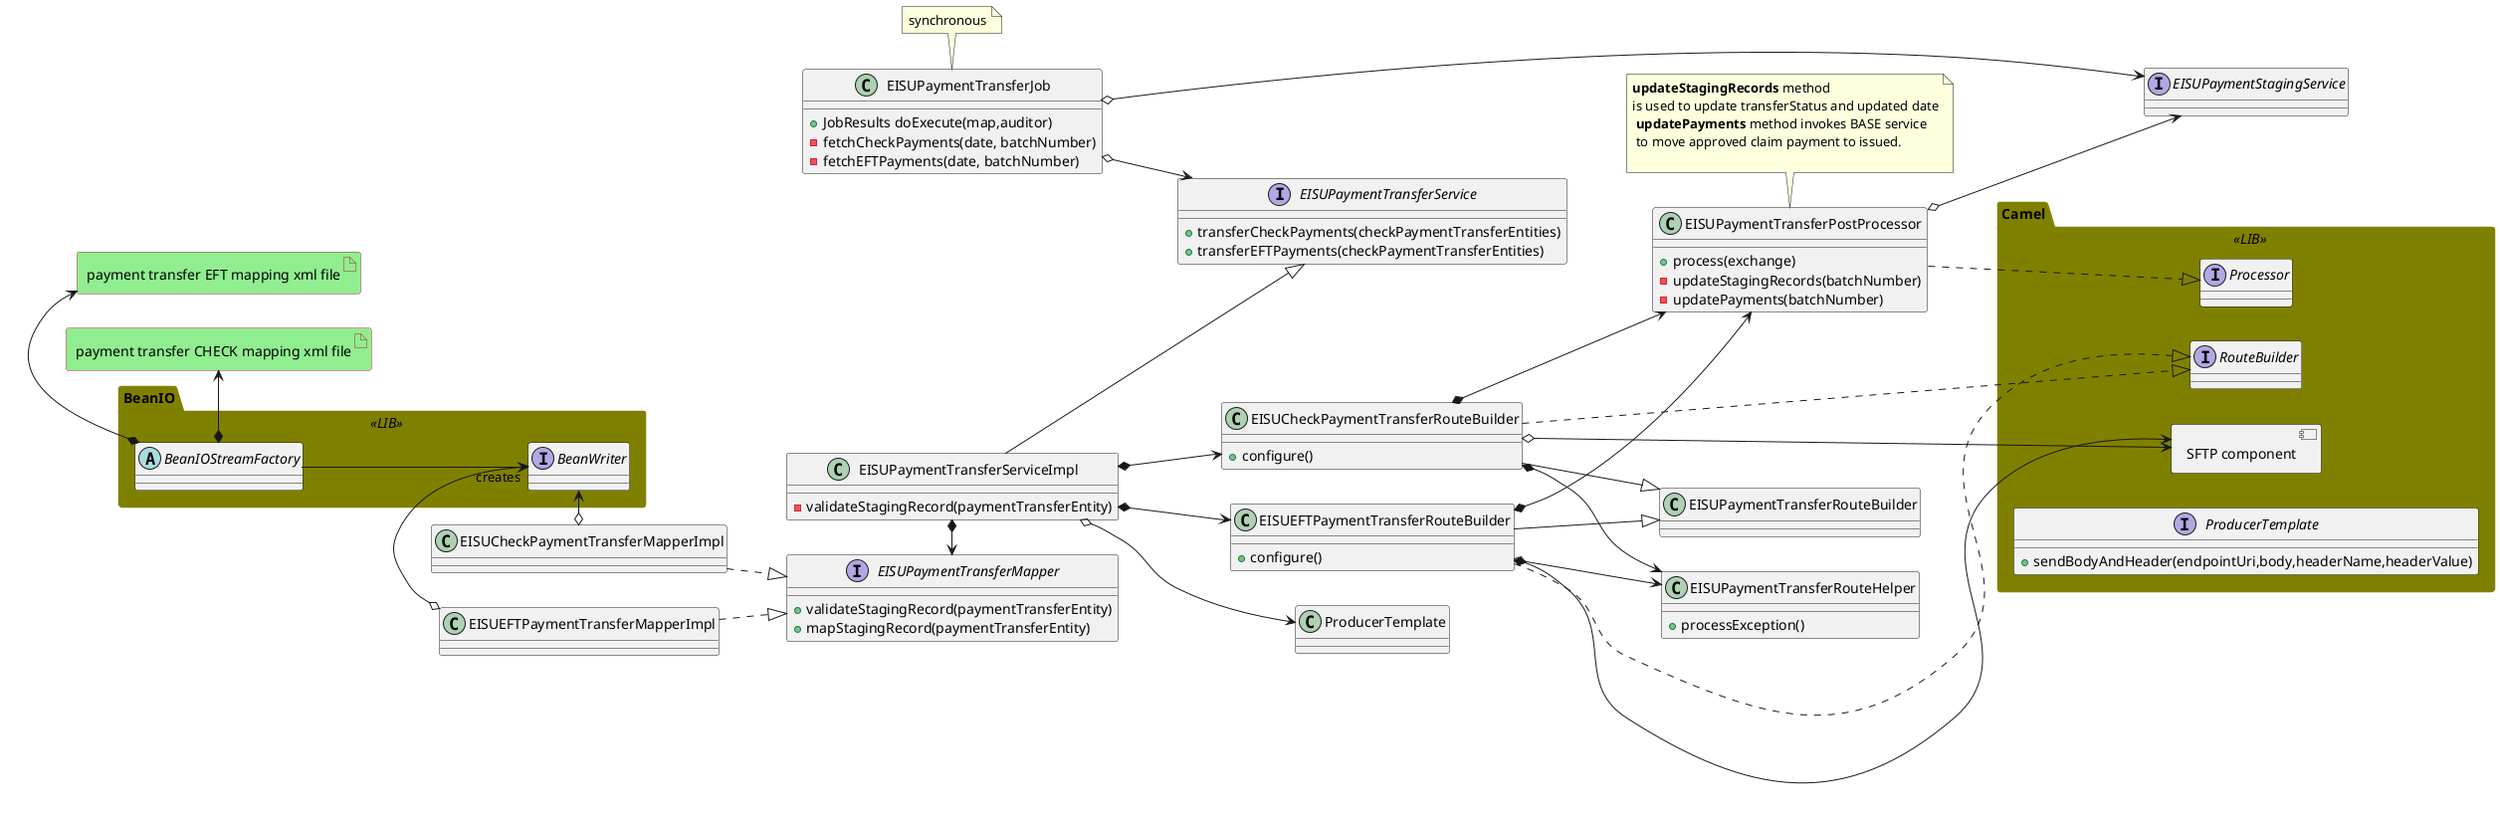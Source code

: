 @startuml
allowmixing

left to right direction



skinparam package {
  BackgroundColor<<LIB>> olive
  BorderColor<<LIB>> olive
}

skinparam artifact {
  BackgroundColor lightgreen
  BorderColor brown
}



interface EISUPaymentStagingService


class EISUPaymentTransferJob {
+JobResults doExecute(map,auditor)
-fetchCheckPayments(date, batchNumber)
-fetchEFTPayments(date, batchNumber)
}
note "synchronous" as S
S . EISUPaymentTransferJob





interface EISUPaymentTransferService{
+transferCheckPayments(checkPaymentTransferEntities)
+transferEFTPayments(checkPaymentTransferEntities)
}
class EISUPaymentTransferServiceImpl{
-validateStagingRecord(paymentTransferEntity)
}

interface EISUPaymentTransferMapper {
 +validateStagingRecord(paymentTransferEntity)
 +mapStagingRecord(paymentTransferEntity)
}

class EISUCheckPaymentTransferMapperImpl
EISUCheckPaymentTransferMapperImpl ..|>  EISUPaymentTransferMapper
class EISUEFTPaymentTransferMapperImpl
EISUEFTPaymentTransferMapperImpl ..|>  EISUPaymentTransferMapper

EISUPaymentTransferServiceImpl *->  EISUPaymentTransferMapper

EISUPaymentTransferServiceImpl o--> ProducerTemplate


package Camel <<LIB>> {
component "SFTP component"
interface RouteBuilder
interface Processor
interface ProducerTemplate {
+sendBodyAndHeader(endpointUri,body,headerName,headerValue)
}
}



class EISUPaymentTransferRouteHelper {
+processException()
}
EISUCheckPaymentTransferRouteBuilder ..|> RouteBuilder
EISUCheckPaymentTransferRouteBuilder *--> EISUPaymentTransferPostProcessor
EISUCheckPaymentTransferRouteBuilder o--> "SFTP component"

EISUEFTPaymentTransferRouteBuilder *--> EISUPaymentTransferRouteHelper
EISUCheckPaymentTransferRouteBuilder *--> EISUPaymentTransferRouteHelper

EISUEFTPaymentTransferRouteBuilder ..|> RouteBuilder
EISUEFTPaymentTransferRouteBuilder *--> EISUPaymentTransferPostProcessor
EISUEFTPaymentTransferRouteBuilder o--> "SFTP component"

class EISUCheckPaymentTransferRouteBuilder {
+configure()
}

class EISUEFTPaymentTransferRouteBuilder {
+configure()
}

EISUCheckPaymentTransferRouteBuilder --|> EISUPaymentTransferRouteBuilder
EISUEFTPaymentTransferRouteBuilder -|> EISUPaymentTransferRouteBuilder


class EISUPaymentTransferPostProcessor {
+process(exchange)
-updateStagingRecords(batchNumber)
-updatePayments(batchNumber)
}

note as PRA
<b>updateStagingRecords</b> method
is used to update transferStatus and updated date
 <b>updatePayments</b> method invokes BASE service
 to move approved claim payment to issued.

end note

PRA . EISUPaymentTransferPostProcessor

EISUPaymentTransferPostProcessor ..|> Processor
EISUPaymentTransferPostProcessor o--> EISUPaymentStagingService

package BeanIO <<LIB>> {
abstract class BeanIOStreamFactory
interface BeanWriter


BeanIOStreamFactory --> "creates" BeanWriter
}
artifact "payment transfer CHECK mapping xml file"
artifact "payment transfer EFT mapping xml file"


EISUCheckPaymentTransferMapperImpl o-> BeanWriter
EISUEFTPaymentTransferMapperImpl o-> BeanWriter
EISUPaymentTransferServiceImpl *--> EISUCheckPaymentTransferRouteBuilder
EISUPaymentTransferServiceImpl *--> EISUEFTPaymentTransferRouteBuilder

BeanIOStreamFactory *-> "payment transfer CHECK mapping xml file"
BeanIOStreamFactory *-> "payment transfer EFT mapping xml file"


EISUPaymentTransferJob o-> EISUPaymentStagingService
EISUPaymentTransferJob o--> EISUPaymentTransferService

EISUPaymentTransferServiceImpl --|> EISUPaymentTransferService



@enduml
